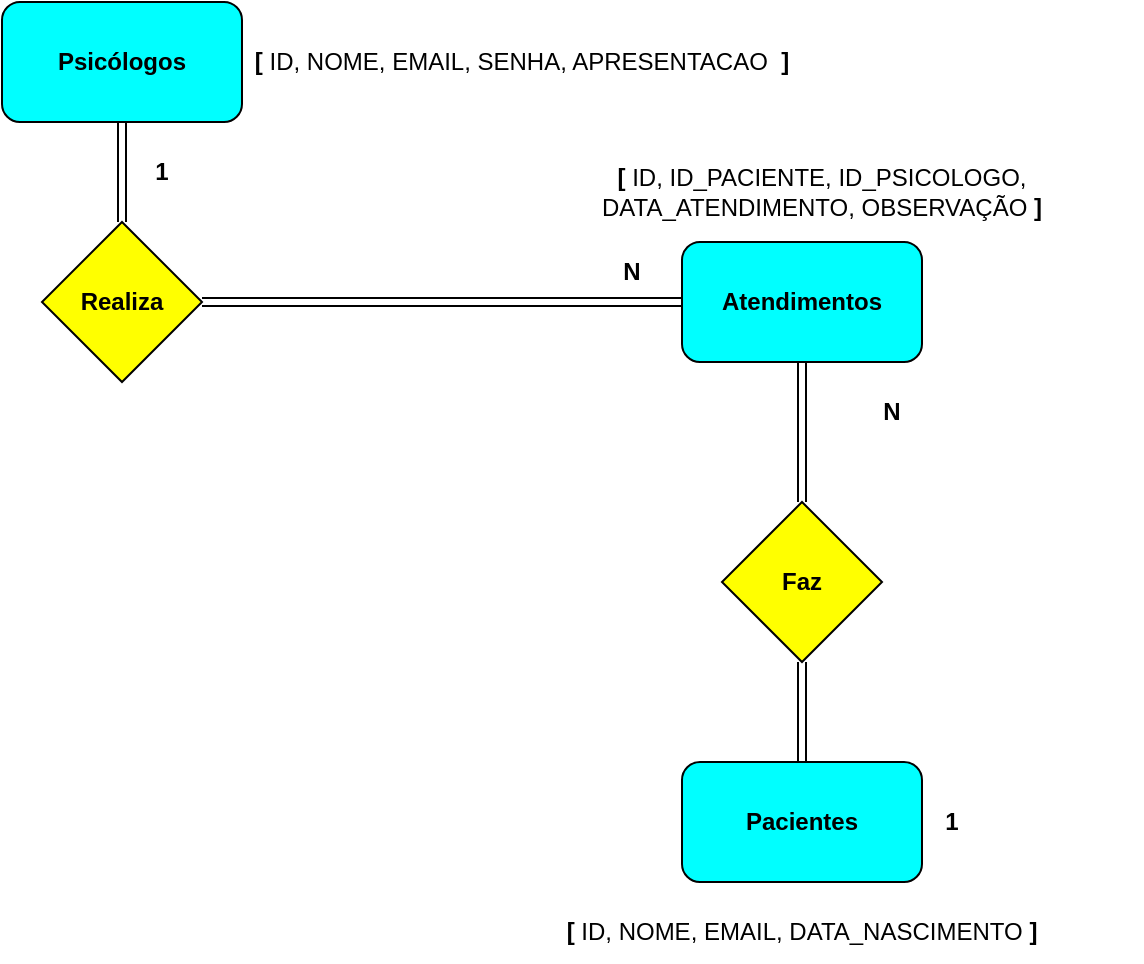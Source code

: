 <mxfile version="18.1.1" type="device"><diagram id="poP3Dip9MzyfXVQpamzW" name="Page-1"><mxGraphModel dx="1106" dy="466" grid="1" gridSize="10" guides="1" tooltips="1" connect="1" arrows="1" fold="1" page="1" pageScale="1" pageWidth="827" pageHeight="1169" math="0" shadow="0"><root><mxCell id="0"/><mxCell id="1" parent="0"/><mxCell id="0HQHdIwK3EsXOIPwvNuv-20" style="edgeStyle=orthogonalEdgeStyle;shape=link;rounded=0;orthogonalLoop=1;jettySize=auto;html=1;entryX=0.5;entryY=1;entryDx=0;entryDy=0;" parent="1" source="0HQHdIwK3EsXOIPwvNuv-1" target="0HQHdIwK3EsXOIPwvNuv-16" edge="1"><mxGeometry relative="1" as="geometry"/></mxCell><mxCell id="0HQHdIwK3EsXOIPwvNuv-1" value="&lt;b&gt;Pacientes&lt;/b&gt;" style="rounded=1;whiteSpace=wrap;html=1;fillColor=#00FFFF;strokeColor=#000000;shadow=0;" parent="1" vertex="1"><mxGeometry x="450" y="390" width="120" height="60" as="geometry"/></mxCell><mxCell id="0HQHdIwK3EsXOIPwvNuv-9" style="edgeStyle=orthogonalEdgeStyle;rounded=0;orthogonalLoop=1;jettySize=auto;html=1;shape=link;" parent="1" source="0HQHdIwK3EsXOIPwvNuv-2" target="0HQHdIwK3EsXOIPwvNuv-8" edge="1"><mxGeometry relative="1" as="geometry"/></mxCell><mxCell id="0HQHdIwK3EsXOIPwvNuv-2" value="&lt;b&gt;Psicólogos&lt;/b&gt;" style="rounded=1;whiteSpace=wrap;html=1;fillColor=#00FFFF;" parent="1" vertex="1"><mxGeometry x="110" y="10" width="120" height="60" as="geometry"/></mxCell><mxCell id="0HQHdIwK3EsXOIPwvNuv-17" style="edgeStyle=orthogonalEdgeStyle;shape=link;rounded=0;orthogonalLoop=1;jettySize=auto;html=1;entryX=0.5;entryY=0;entryDx=0;entryDy=0;" parent="1" source="0HQHdIwK3EsXOIPwvNuv-3" target="0HQHdIwK3EsXOIPwvNuv-16" edge="1"><mxGeometry relative="1" as="geometry"/></mxCell><mxCell id="0HQHdIwK3EsXOIPwvNuv-3" value="&lt;b&gt;Atendimentos&lt;/b&gt;" style="rounded=1;whiteSpace=wrap;html=1;fillColor=#00FFFF;" parent="1" vertex="1"><mxGeometry x="450" y="130" width="120" height="60" as="geometry"/></mxCell><mxCell id="0HQHdIwK3EsXOIPwvNuv-4" value="&lt;b&gt;[&lt;/b&gt;&amp;nbsp;ID, NOME, EMAIL, SENHA, APRESENTACAO&amp;nbsp; &lt;b&gt;]&lt;/b&gt;" style="text;html=1;strokeColor=none;fillColor=none;align=center;verticalAlign=middle;whiteSpace=wrap;rounded=0;shadow=0;" parent="1" vertex="1"><mxGeometry x="210" y="25" width="320" height="30" as="geometry"/></mxCell><mxCell id="0HQHdIwK3EsXOIPwvNuv-5" value="&lt;b&gt;[&lt;/b&gt;&amp;nbsp;ID, NOME, EMAIL, DATA_NASCIMENTO&amp;nbsp;&lt;b&gt;]&lt;/b&gt;" style="text;html=1;strokeColor=none;fillColor=none;align=center;verticalAlign=middle;whiteSpace=wrap;rounded=0;shadow=0;" parent="1" vertex="1"><mxGeometry x="350" y="460" width="320" height="30" as="geometry"/></mxCell><mxCell id="0HQHdIwK3EsXOIPwvNuv-6" value="&lt;b&gt;[&lt;/b&gt;&amp;nbsp;ID, ID_PACIENTE, ID_PSICOLOGO, DATA_ATENDIMENTO, OBSERVAÇÃO&amp;nbsp;&lt;b&gt;]&lt;/b&gt;" style="text;html=1;strokeColor=none;fillColor=none;align=center;verticalAlign=middle;whiteSpace=wrap;rounded=0;shadow=0;" parent="1" vertex="1"><mxGeometry x="360" y="90" width="320" height="30" as="geometry"/></mxCell><mxCell id="0HQHdIwK3EsXOIPwvNuv-10" style="edgeStyle=orthogonalEdgeStyle;rounded=0;orthogonalLoop=1;jettySize=auto;html=1;entryX=0;entryY=0.5;entryDx=0;entryDy=0;shape=link;" parent="1" source="0HQHdIwK3EsXOIPwvNuv-8" target="0HQHdIwK3EsXOIPwvNuv-3" edge="1"><mxGeometry relative="1" as="geometry"/></mxCell><mxCell id="0HQHdIwK3EsXOIPwvNuv-8" value="&lt;b&gt;Realiza&lt;/b&gt;" style="rhombus;whiteSpace=wrap;html=1;shadow=0;strokeColor=#000000;fillColor=#FFFF00;" parent="1" vertex="1"><mxGeometry x="130" y="120" width="80" height="80" as="geometry"/></mxCell><mxCell id="0HQHdIwK3EsXOIPwvNuv-11" value="&lt;b&gt;1&lt;/b&gt;" style="text;html=1;strokeColor=none;fillColor=none;align=center;verticalAlign=middle;whiteSpace=wrap;rounded=0;shadow=0;" parent="1" vertex="1"><mxGeometry x="180" y="80" width="20" height="30" as="geometry"/></mxCell><mxCell id="0HQHdIwK3EsXOIPwvNuv-12" value="&lt;b&gt;N&lt;/b&gt;" style="text;html=1;strokeColor=none;fillColor=none;align=center;verticalAlign=middle;whiteSpace=wrap;rounded=0;shadow=0;" parent="1" vertex="1"><mxGeometry x="410" y="130" width="30" height="30" as="geometry"/></mxCell><mxCell id="0HQHdIwK3EsXOIPwvNuv-14" value="&lt;b&gt;1&lt;/b&gt;" style="text;html=1;strokeColor=none;fillColor=none;align=center;verticalAlign=middle;whiteSpace=wrap;rounded=0;shadow=0;" parent="1" vertex="1"><mxGeometry x="570" y="405" width="30" height="30" as="geometry"/></mxCell><mxCell id="0HQHdIwK3EsXOIPwvNuv-16" value="&lt;b&gt;Faz&lt;/b&gt;" style="rhombus;whiteSpace=wrap;html=1;shadow=0;strokeColor=#000000;fillColor=#FFFF00;" parent="1" vertex="1"><mxGeometry x="470" y="260" width="80" height="80" as="geometry"/></mxCell><mxCell id="0HQHdIwK3EsXOIPwvNuv-21" value="&lt;b&gt;N&lt;/b&gt;" style="text;html=1;strokeColor=none;fillColor=none;align=center;verticalAlign=middle;whiteSpace=wrap;rounded=0;shadow=0;" parent="1" vertex="1"><mxGeometry x="540" y="200" width="30" height="30" as="geometry"/></mxCell></root></mxGraphModel></diagram></mxfile>